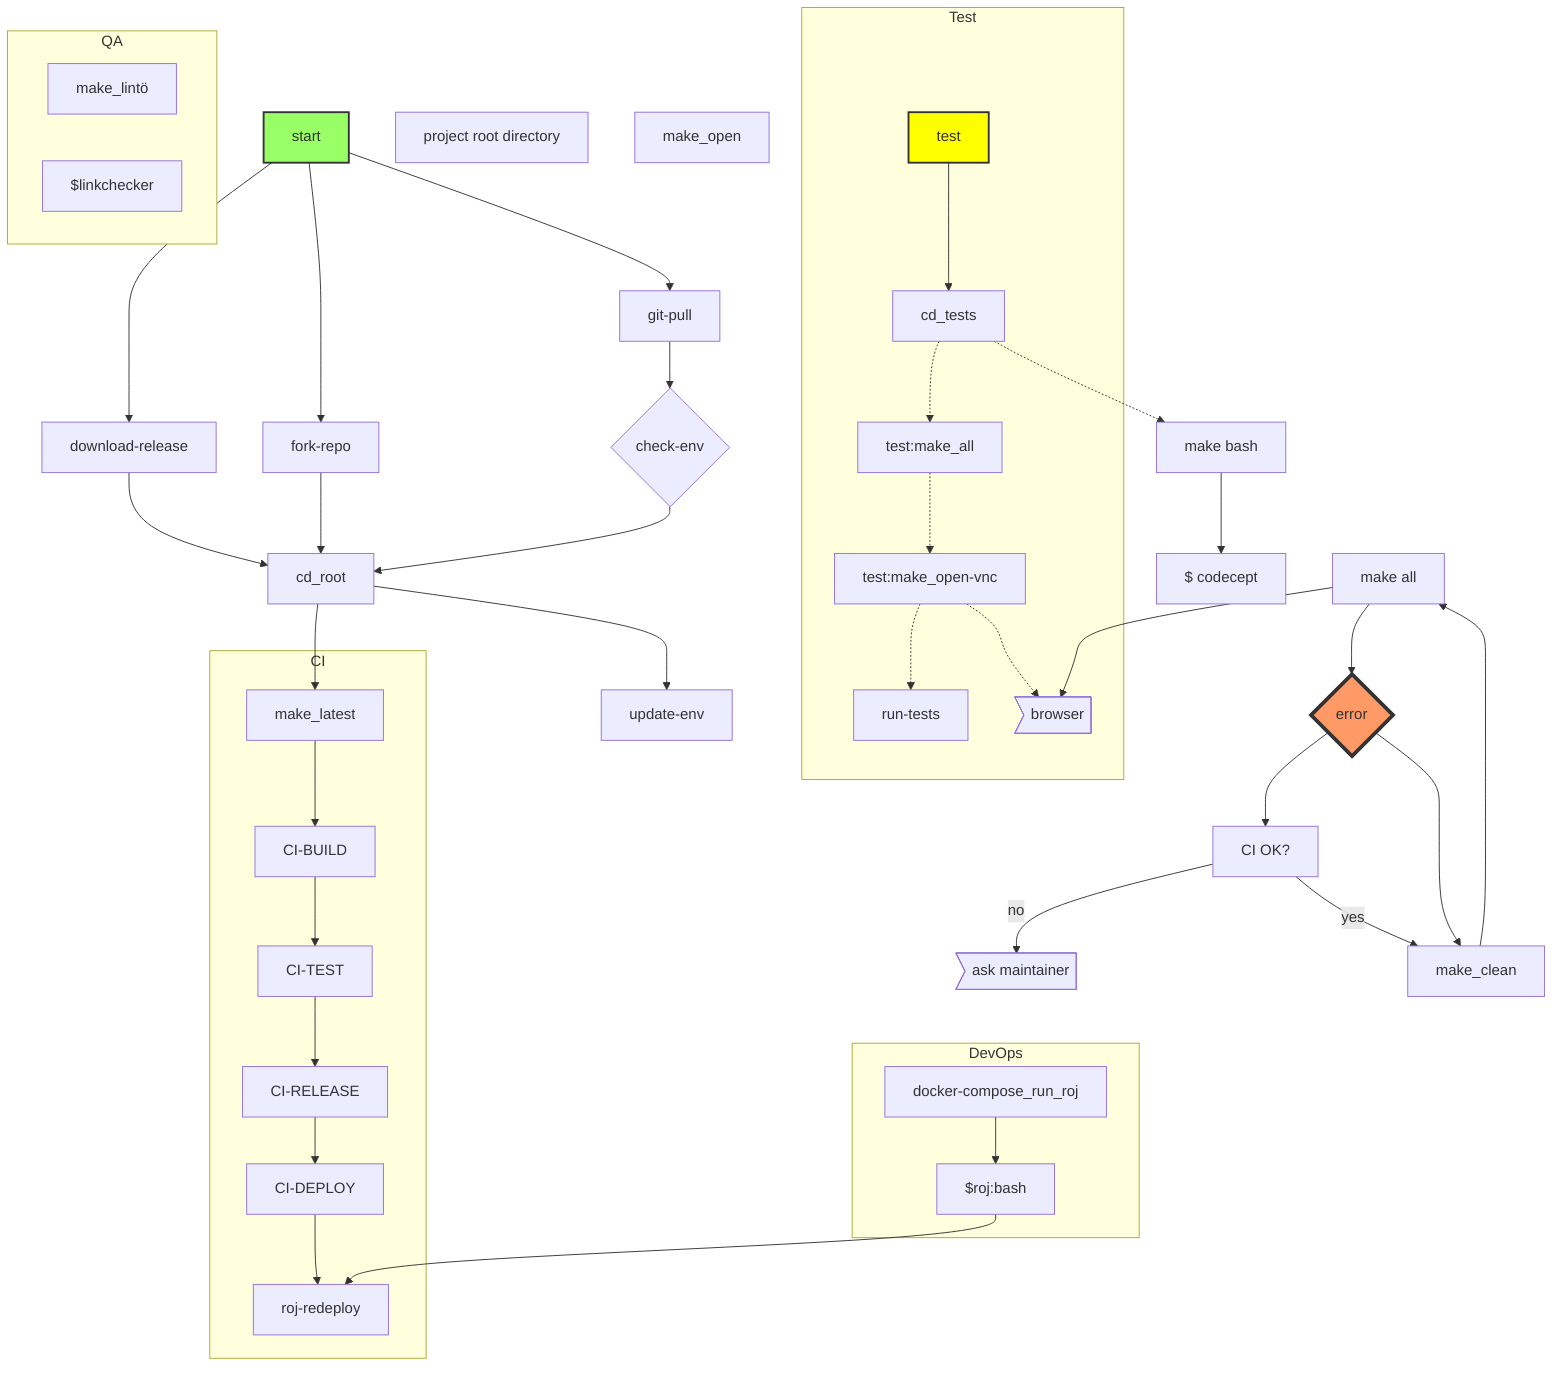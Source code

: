 graph TD

    PROJECT_ROOT["project root directory"]
    make_all["make all"]
    make_bash["make bash"]
    make_open


    start --> download-release
    start --> fork-repo
    start --> git-pull

    download-release --> cd_root
    fork-repo --> cd_root
    cd_root --> update-env
    git-pull --> check-env{check-env}

    check-env --> cd_root

    cd_root --> make_latest

    make_all --> error{error}
    ci -- no --> maintainer
    ci -- yes --> make_clean

    error --> ci[CI OK?]
    error --> make_clean
    make_clean --> make_all

    subgraph Test
    test[test] --> cd_tests
    cd_tests -.-> test:make_all
    test:make_all -.-> test:make_open-vnc
    test:make_open-vnc -.-> run-tests
    test:make_open-vnc -.-> browser
    end

    make_all --> browser>browser]

    subgraph CI
    make_latest --> CI-BUILD
    CI-BUILD --> CI-TEST
    CI-TEST --> CI-RELEASE
    CI-RELEASE --> CI-DEPLOY
    CI-DEPLOY --> roj-redeploy
    end

    subgraph DevOps
    docker-compose_run_roj --> $roj:bash
    $roj:bash --> roj-redeploy
    end

    subgraph QA
    make_lintö
    $linkchecker
    end

    cd_tests -.-> make_bash
    make_bash --> $codecept


    $codecept["$ codecept"]

    maintainer>ask maintainer]


    %% Styles
     classDef green fill:#9f6,stroke:#333,stroke-width:2px;
     classDef orange fill:#f96,stroke:#333,stroke-width:4px;
     classDef yellow fill:#ff0,stroke:#333,stroke-width:2px;
     class start green
     class error orange
     class test yellow